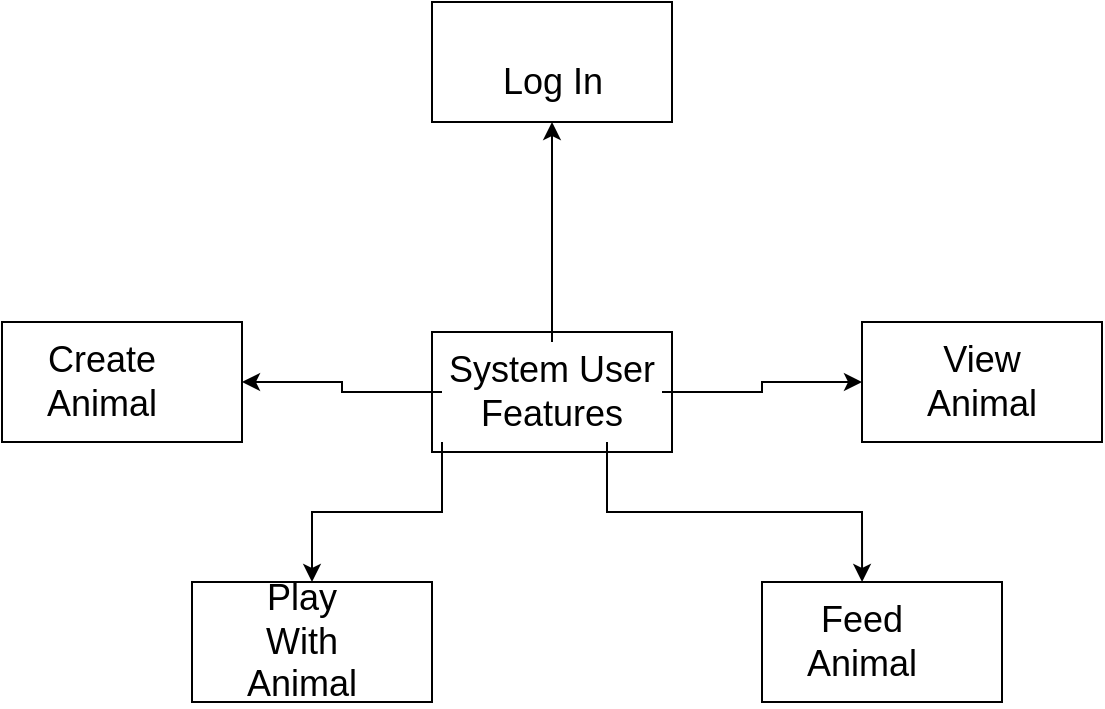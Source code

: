<mxfile version="13.7.9" type="device"><diagram id="ZD6qZcCVnM2q0gmQKjIh" name="Page-1"><mxGraphModel dx="1250" dy="579" grid="1" gridSize="10" guides="1" tooltips="1" connect="1" arrows="1" fold="1" page="1" pageScale="1" pageWidth="850" pageHeight="1100" math="0" shadow="0"><root><mxCell id="0"/><mxCell id="1" parent="0"/><mxCell id="dcE-HqcY-toThLR4xmdk-13" value="" style="rounded=0;whiteSpace=wrap;html=1;" vertex="1" parent="1"><mxGeometry x="560" y="380" width="120" height="60" as="geometry"/></mxCell><mxCell id="dcE-HqcY-toThLR4xmdk-12" value="" style="rounded=0;whiteSpace=wrap;html=1;" vertex="1" parent="1"><mxGeometry x="275" y="380" width="120" height="60" as="geometry"/></mxCell><mxCell id="dcE-HqcY-toThLR4xmdk-11" value="" style="rounded=0;whiteSpace=wrap;html=1;" vertex="1" parent="1"><mxGeometry x="610" y="250" width="120" height="60" as="geometry"/></mxCell><mxCell id="dcE-HqcY-toThLR4xmdk-10" value="" style="rounded=0;whiteSpace=wrap;html=1;" vertex="1" parent="1"><mxGeometry x="180" y="250" width="120" height="60" as="geometry"/></mxCell><mxCell id="dcE-HqcY-toThLR4xmdk-9" value="" style="rounded=0;whiteSpace=wrap;html=1;" vertex="1" parent="1"><mxGeometry x="395" y="90" width="120" height="60" as="geometry"/></mxCell><mxCell id="dcE-HqcY-toThLR4xmdk-8" value="" style="rounded=0;whiteSpace=wrap;html=1;" vertex="1" parent="1"><mxGeometry x="395" y="255" width="120" height="60" as="geometry"/></mxCell><mxCell id="dcE-HqcY-toThLR4xmdk-14" style="edgeStyle=orthogonalEdgeStyle;rounded=0;orthogonalLoop=1;jettySize=auto;html=1;entryX=1;entryY=0.5;entryDx=0;entryDy=0;" edge="1" parent="1" source="dcE-HqcY-toThLR4xmdk-2" target="dcE-HqcY-toThLR4xmdk-10"><mxGeometry relative="1" as="geometry"/></mxCell><mxCell id="dcE-HqcY-toThLR4xmdk-15" style="edgeStyle=orthogonalEdgeStyle;rounded=0;orthogonalLoop=1;jettySize=auto;html=1;entryX=0.5;entryY=1;entryDx=0;entryDy=0;" edge="1" parent="1" source="dcE-HqcY-toThLR4xmdk-2" target="dcE-HqcY-toThLR4xmdk-3"><mxGeometry relative="1" as="geometry"/></mxCell><mxCell id="dcE-HqcY-toThLR4xmdk-16" style="edgeStyle=orthogonalEdgeStyle;rounded=0;orthogonalLoop=1;jettySize=auto;html=1;entryX=0;entryY=0.5;entryDx=0;entryDy=0;" edge="1" parent="1" source="dcE-HqcY-toThLR4xmdk-2" target="dcE-HqcY-toThLR4xmdk-11"><mxGeometry relative="1" as="geometry"/></mxCell><mxCell id="dcE-HqcY-toThLR4xmdk-17" style="edgeStyle=orthogonalEdgeStyle;rounded=0;orthogonalLoop=1;jettySize=auto;html=1;exitX=0;exitY=1;exitDx=0;exitDy=0;entryX=0.5;entryY=0;entryDx=0;entryDy=0;" edge="1" parent="1" source="dcE-HqcY-toThLR4xmdk-2" target="dcE-HqcY-toThLR4xmdk-12"><mxGeometry relative="1" as="geometry"/></mxCell><mxCell id="dcE-HqcY-toThLR4xmdk-18" style="edgeStyle=orthogonalEdgeStyle;rounded=0;orthogonalLoop=1;jettySize=auto;html=1;exitX=0.75;exitY=1;exitDx=0;exitDy=0;entryX=0.417;entryY=0;entryDx=0;entryDy=0;entryPerimeter=0;" edge="1" parent="1" source="dcE-HqcY-toThLR4xmdk-2" target="dcE-HqcY-toThLR4xmdk-13"><mxGeometry relative="1" as="geometry"/></mxCell><mxCell id="dcE-HqcY-toThLR4xmdk-2" value="&lt;font style=&quot;font-size: 18px&quot;&gt;System User Features&lt;/font&gt;" style="text;html=1;strokeColor=none;fillColor=none;align=center;verticalAlign=middle;whiteSpace=wrap;rounded=0;" vertex="1" parent="1"><mxGeometry x="400" y="260" width="110" height="50" as="geometry"/></mxCell><mxCell id="dcE-HqcY-toThLR4xmdk-3" value="&lt;font style=&quot;font-size: 18px&quot;&gt;Log In&lt;/font&gt;" style="text;html=1;strokeColor=none;fillColor=none;align=center;verticalAlign=middle;whiteSpace=wrap;rounded=0;" vertex="1" parent="1"><mxGeometry x="417.5" y="110" width="75" height="40" as="geometry"/></mxCell><mxCell id="dcE-HqcY-toThLR4xmdk-4" value="&lt;font style=&quot;font-size: 18px&quot;&gt;Create Animal&lt;/font&gt;" style="text;html=1;strokeColor=none;fillColor=none;align=center;verticalAlign=middle;whiteSpace=wrap;rounded=0;" vertex="1" parent="1"><mxGeometry x="210" y="270" width="40" height="20" as="geometry"/></mxCell><mxCell id="dcE-HqcY-toThLR4xmdk-5" value="&lt;font style=&quot;font-size: 18px&quot;&gt;View Animal&lt;/font&gt;" style="text;html=1;strokeColor=none;fillColor=none;align=center;verticalAlign=middle;whiteSpace=wrap;rounded=0;" vertex="1" parent="1"><mxGeometry x="650" y="270" width="40" height="20" as="geometry"/></mxCell><mxCell id="dcE-HqcY-toThLR4xmdk-6" value="&lt;font style=&quot;font-size: 18px&quot;&gt;Play With Animal&lt;/font&gt;" style="text;html=1;strokeColor=none;fillColor=none;align=center;verticalAlign=middle;whiteSpace=wrap;rounded=0;" vertex="1" parent="1"><mxGeometry x="310" y="400" width="40" height="20" as="geometry"/></mxCell><mxCell id="dcE-HqcY-toThLR4xmdk-7" value="&lt;font style=&quot;font-size: 18px&quot;&gt;Feed Animal&lt;/font&gt;" style="text;html=1;strokeColor=none;fillColor=none;align=center;verticalAlign=middle;whiteSpace=wrap;rounded=0;" vertex="1" parent="1"><mxGeometry x="590" y="400" width="40" height="20" as="geometry"/></mxCell></root></mxGraphModel></diagram></mxfile>